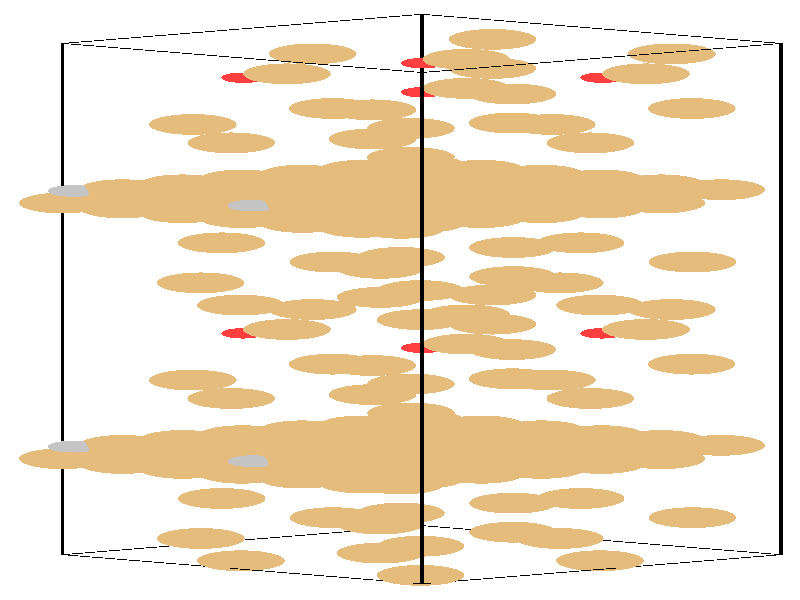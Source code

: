 #include "colors.inc"
#include "finish.inc"

global_settings {assumed_gamma 1 max_trace_level 6}
background {color White}
camera {orthographic
  right -24.13*x up 76.33*y
  direction 1.00*z
  location <0,0,50.00> look_at <0,0,0>}
light_source {<  2.00,   3.00,  40.00> color White
  area_light <0.70, 0, 0>, <0, 0.70, 0>, 3, 3
  adaptive 1 jitter}

#declare simple = finish {phong 0.7}
#declare pale = finish {ambient .5 diffuse .85 roughness .001 specular 0.200 }
#declare intermediate = finish {ambient 0.3 diffuse 0.6 specular 0.10 roughness 0.04 }
#declare vmd = finish {ambient .0 diffuse .65 phong 0.1 phong_size 40. specular 0.500 }
#declare jmol = finish {ambient .2 diffuse .6 specular 1 roughness .001 metallic}
#declare ase2 = finish {ambient 0.05 brilliance 3 diffuse 0.6 metallic specular 0.70 roughness 0.04 reflection 0.15}
#declare ase3 = finish {ambient .15 brilliance 2 diffuse .6 metallic specular 1. roughness .001 reflection .0}
#declare glass = finish {ambient .05 diffuse .3 specular 1. roughness .001}
#declare glass2 = finish {ambient .0 diffuse .3 specular 1. reflection .25 roughness .001}
#declare Rcell = 0.050;
#declare Rbond = 0.100;

#macro atom(LOC, R, COL, TRANS, FIN)
  sphere{LOC, R texture{pigment{color COL transmit TRANS} finish{FIN}}}
#end
#macro constrain(LOC, R, COL, TRANS FIN)
union{torus{R, Rcell rotate 45*z texture{pigment{color COL transmit TRANS} finish{FIN}}}
      torus{R, Rcell rotate -45*z texture{pigment{color COL transmit TRANS} finish{FIN}}}
      translate LOC}
#end

cylinder {<-10.17, -32.40, -33.83>, <  0.66, -36.11, -23.65>, Rcell pigment {Black}}
cylinder {<  0.66, -28.70, -44.00>, < 11.49, -32.40, -33.83>, Rcell pigment {Black}}
cylinder {<  0.66,  36.35, -20.33>, < 11.49,  32.64, -10.15>, Rcell pigment {Black}}
cylinder {<-10.17,  32.64, -10.15>, <  0.66,  28.94,   0.03>, Rcell pigment {Black}}
cylinder {<-10.17, -32.40, -33.83>, <  0.66, -28.70, -44.00>, Rcell pigment {Black}}
cylinder {<  0.66, -36.11, -23.65>, < 11.49, -32.40, -33.83>, Rcell pigment {Black}}
cylinder {<  0.66,  28.94,   0.03>, < 11.49,  32.64, -10.15>, Rcell pigment {Black}}
cylinder {<-10.17,  32.64, -10.15>, <  0.66,  36.35, -20.33>, Rcell pigment {Black}}
cylinder {<-10.17, -32.40, -33.83>, <-10.17,  32.64, -10.15>, Rcell pigment {Black}}
cylinder {<  0.66, -36.11, -23.65>, <  0.66,  28.94,   0.03>, Rcell pigment {Black}}
cylinder {< 11.49, -32.40, -33.83>, < 11.49,  32.64, -10.15>, Rcell pigment {Black}}
cylinder {<  0.66, -28.70, -44.00>, <  0.66,  36.35, -20.33>, Rcell pigment {Black}}
atom(<-10.17, -20.19, -29.38>, 1.32, rgb <0.78, 0.50, 0.20>, 0.0, ase3) // #0 
atom(< -8.37, -20.80, -27.68>, 1.32, rgb <0.78, 0.50, 0.20>, 0.0, ase3) // #1 
atom(< -6.56, -21.42, -25.99>, 1.32, rgb <0.78, 0.50, 0.20>, 0.0, ase3) // #2 
atom(< -8.37, -19.57, -31.08>, 1.32, rgb <0.78, 0.50, 0.20>, 0.0, ase3) // #3 
atom(< -6.56, -20.19, -29.38>, 1.32, rgb <0.78, 0.50, 0.20>, 0.0, ase3) // #4 
atom(< -4.76, -20.80, -27.68>, 1.32, rgb <0.78, 0.50, 0.20>, 0.0, ase3) // #5 
atom(< -6.56, -18.95, -32.77>, 1.32, rgb <0.78, 0.50, 0.20>, 0.0, ase3) // #6 
atom(< -4.76, -19.57, -31.08>, 1.32, rgb <0.78, 0.50, 0.20>, 0.0, ase3) // #7 
atom(< -2.95, -20.19, -29.38>, 1.32, rgb <0.78, 0.50, 0.20>, 0.0, ase3) // #8 
atom(< -8.37, -18.49, -28.76>, 1.32, rgb <0.78, 0.50, 0.20>, 0.0, ase3) // #9 
atom(< -6.56, -19.11, -27.07>, 1.32, rgb <0.78, 0.50, 0.20>, 0.0, ase3) // #10 
atom(< -4.76, -19.73, -25.37>, 1.32, rgb <0.78, 0.50, 0.20>, 0.0, ase3) // #11 
atom(< -6.56, -17.87, -30.46>, 1.32, rgb <0.78, 0.50, 0.20>, 0.0, ase3) // #12 
atom(< -4.76, -18.49, -28.76>, 1.32, rgb <0.78, 0.50, 0.20>, 0.0, ase3) // #13 
atom(< -2.95, -19.11, -27.07>, 1.32, rgb <0.78, 0.50, 0.20>, 0.0, ase3) // #14 
atom(< -4.76, -17.26, -32.15>, 1.32, rgb <0.78, 0.50, 0.20>, 0.0, ase3) // #15 
atom(< -2.95, -17.87, -30.46>, 1.32, rgb <0.78, 0.50, 0.20>, 0.0, ase3) // #16 
atom(< -1.14, -18.49, -28.76>, 1.32, rgb <0.78, 0.50, 0.20>, 0.0, ase3) // #17 
atom(<  3.41,   2.98, -14.54>, 1.32, rgb <0.78, 0.50, 0.20>, 0.0, ase3) // #18 
atom(< -0.83,  -8.34, -32.81>, 1.32, rgb <0.78, 0.50, 0.20>, 0.0, ase3) // #19 
atom(<  0.33, -10.68, -30.10>, 1.32, rgb <0.78, 0.50, 0.20>, 0.0, ase3) // #20 
atom(<  6.03,  -0.65, -18.01>, 1.32, rgb <0.78, 0.50, 0.20>, 0.0, ase3) // #21 
atom(<  2.00,  -5.61, -14.91>, 1.32, rgb <0.78, 0.50, 0.20>, 0.0, ase3) // #22 
atom(<  2.79,   0.64, -30.31>, 1.32, rgb <0.78, 0.50, 0.20>, 0.0, ase3) // #23 
atom(<  0.03,   9.12, -21.69>, 1.32, rgb <0.78, 0.50, 0.20>, 0.0, ase3) // #24 
atom(< -2.03,  -8.16, -26.78>, 1.32, rgb <0.78, 0.50, 0.20>, 0.0, ase3) // #25 
atom(< -0.59,   0.33, -12.44>, 1.32, rgb <0.78, 0.50, 0.20>, 0.0, ase3) // #26 
atom(< -4.73,  -4.24, -21.79>, 0.66, rgb <1.00, 0.05, 0.05>, 0.0, ase3) // #27 
atom(< -9.86, -18.67, -28.59>, 0.76, rgb <0.56, 0.56, 0.56>, 0.0, ase3) // #28 
atom(<-10.17,  12.34, -17.54>, 1.32, rgb <0.78, 0.50, 0.20>, 0.0, ase3) // #29 
atom(< -8.37,  11.72, -15.85>, 1.32, rgb <0.78, 0.50, 0.20>, 0.0, ase3) // #30 
atom(< -6.56,  11.10, -14.15>, 1.32, rgb <0.78, 0.50, 0.20>, 0.0, ase3) // #31 
atom(< -8.37,  12.95, -19.24>, 1.32, rgb <0.78, 0.50, 0.20>, 0.0, ase3) // #32 
atom(< -6.56,  12.34, -17.54>, 1.32, rgb <0.78, 0.50, 0.20>, 0.0, ase3) // #33 
atom(< -4.76,  11.72, -15.85>, 1.32, rgb <0.78, 0.50, 0.20>, 0.0, ase3) // #34 
atom(< -6.56,  13.57, -20.93>, 1.32, rgb <0.78, 0.50, 0.20>, 0.0, ase3) // #35 
atom(< -4.76,  12.95, -19.24>, 1.32, rgb <0.78, 0.50, 0.20>, 0.0, ase3) // #36 
atom(< -2.95,  12.34, -17.54>, 1.32, rgb <0.78, 0.50, 0.20>, 0.0, ase3) // #37 
atom(< -8.37,  14.03, -16.92>, 1.32, rgb <0.78, 0.50, 0.20>, 0.0, ase3) // #38 
atom(< -6.56,  13.41, -15.23>, 1.32, rgb <0.78, 0.50, 0.20>, 0.0, ase3) // #39 
atom(< -4.76,  12.80, -13.53>, 1.32, rgb <0.78, 0.50, 0.20>, 0.0, ase3) // #40 
atom(< -6.56,  14.65, -18.62>, 1.32, rgb <0.78, 0.50, 0.20>, 0.0, ase3) // #41 
atom(< -4.76,  14.03, -16.92>, 1.32, rgb <0.78, 0.50, 0.20>, 0.0, ase3) // #42 
atom(< -2.95,  13.41, -15.23>, 1.32, rgb <0.78, 0.50, 0.20>, 0.0, ase3) // #43 
atom(< -4.76,  15.27, -20.32>, 1.32, rgb <0.78, 0.50, 0.20>, 0.0, ase3) // #44 
atom(< -2.95,  14.65, -18.62>, 1.32, rgb <0.78, 0.50, 0.20>, 0.0, ase3) // #45 
atom(< -1.14,  14.03, -16.92>, 1.32, rgb <0.78, 0.50, 0.20>, 0.0, ase3) // #46 
atom(<  3.41, -29.54, -26.38>, 1.32, rgb <0.78, 0.50, 0.20>, 0.0, ase3) // #47 
atom(< -0.83,  24.19, -20.97>, 1.32, rgb <0.78, 0.50, 0.20>, 0.0, ase3) // #48 
atom(<  0.33,  21.84, -18.27>, 1.32, rgb <0.78, 0.50, 0.20>, 0.0, ase3) // #49 
atom(<  6.03, -33.17, -29.85>, 1.32, rgb <0.78, 0.50, 0.20>, 0.0, ase3) // #50 
atom(<  2.00,  26.92,  -3.07>, 1.32, rgb <0.78, 0.50, 0.20>, 0.0, ase3) // #51 
atom(<  2.79,  33.16, -18.47>, 1.32, rgb <0.78, 0.50, 0.20>, 0.0, ase3) // #52 
atom(<  0.03, -23.40, -33.53>, 1.32, rgb <0.78, 0.50, 0.20>, 0.0, ase3) // #53 
atom(< -2.03,  24.36, -14.94>, 1.32, rgb <0.78, 0.50, 0.20>, 0.0, ase3) // #54 
atom(< -0.59, -32.20, -24.27>, 1.32, rgb <0.78, 0.50, 0.20>, 0.0, ase3) // #55 
atom(< -4.73,  28.28,  -9.96>, 0.66, rgb <1.00, 0.05, 0.05>, 0.0, ase3) // #56 
atom(< -9.86,  13.86, -16.75>, 0.76, rgb <0.56, 0.56, 0.56>, 0.0, ase3) // #57 
atom(< -4.76, -18.33, -34.47>, 1.32, rgb <0.78, 0.50, 0.20>, 0.0, ase3) // #58 
atom(< -2.95, -18.95, -32.77>, 1.32, rgb <0.78, 0.50, 0.20>, 0.0, ase3) // #59 
atom(< -1.15, -19.57, -31.08>, 1.32, rgb <0.78, 0.50, 0.20>, 0.0, ase3) // #60 
atom(< -2.95, -17.72, -36.16>, 1.32, rgb <0.78, 0.50, 0.20>, 0.0, ase3) // #61 
atom(< -1.15, -18.33, -34.47>, 1.32, rgb <0.78, 0.50, 0.20>, 0.0, ase3) // #62 
atom(<  0.66, -18.95, -32.77>, 1.32, rgb <0.78, 0.50, 0.20>, 0.0, ase3) // #63 
atom(< -1.15, -17.10, -37.86>, 1.32, rgb <0.78, 0.50, 0.20>, 0.0, ase3) // #64 
atom(<  0.66, -17.72, -36.16>, 1.32, rgb <0.78, 0.50, 0.20>, 0.0, ase3) // #65 
atom(<  2.46, -18.33, -34.47>, 1.32, rgb <0.78, 0.50, 0.20>, 0.0, ase3) // #66 
atom(< -2.95, -16.64, -33.85>, 1.32, rgb <0.78, 0.50, 0.20>, 0.0, ase3) // #67 
atom(< -1.15, -17.26, -32.15>, 1.32, rgb <0.78, 0.50, 0.20>, 0.0, ase3) // #68 
atom(<  0.66, -17.87, -30.46>, 1.32, rgb <0.78, 0.50, 0.20>, 0.0, ase3) // #69 
atom(< -1.15, -16.02, -35.55>, 1.32, rgb <0.78, 0.50, 0.20>, 0.0, ase3) // #70 
atom(<  0.66, -16.64, -33.85>, 1.32, rgb <0.78, 0.50, 0.20>, 0.0, ase3) // #71 
atom(<  2.46, -17.26, -32.15>, 1.32, rgb <0.78, 0.50, 0.20>, 0.0, ase3) // #72 
atom(<  0.66, -15.40, -37.24>, 1.32, rgb <0.78, 0.50, 0.20>, 0.0, ase3) // #73 
atom(<  2.46, -16.02, -35.55>, 1.32, rgb <0.78, 0.50, 0.20>, 0.0, ase3) // #74 
atom(<  4.27, -16.64, -33.85>, 1.32, rgb <0.78, 0.50, 0.20>, 0.0, ase3) // #75 
atom(<  8.82,   4.83, -19.63>, 1.32, rgb <0.78, 0.50, 0.20>, 0.0, ase3) // #76 
atom(< -6.25, -10.19, -27.72>, 1.32, rgb <0.78, 0.50, 0.20>, 0.0, ase3) // #77 
atom(< -5.09, -12.53, -25.02>, 1.32, rgb <0.78, 0.50, 0.20>, 0.0, ase3) // #78 
atom(<  0.62,  -2.50, -12.92>, 1.32, rgb <0.78, 0.50, 0.20>, 0.0, ase3) // #79 
atom(<  7.42,  -3.75, -19.99>, 1.32, rgb <0.78, 0.50, 0.20>, 0.0, ase3) // #80 
atom(< -2.63,  -1.21, -25.22>, 1.32, rgb <0.78, 0.50, 0.20>, 0.0, ase3) // #81 
atom(< -5.38,   7.27, -16.60>, 1.32, rgb <0.78, 0.50, 0.20>, 0.0, ase3) // #82 
atom(<  3.39,  -6.31, -31.87>, 1.32, rgb <0.78, 0.50, 0.20>, 0.0, ase3) // #83 
atom(<  4.82,   2.18, -17.53>, 1.32, rgb <0.78, 0.50, 0.20>, 0.0, ase3) // #84 
atom(<  0.69,  -2.39, -26.88>, 0.66, rgb <1.00, 0.05, 0.05>, 0.0, ase3) // #85 
atom(< -4.44, -16.81, -33.67>, 0.76, rgb <0.56, 0.56, 0.56>, 0.0, ase3) // #86 
atom(< -4.76,  14.19, -22.63>, 1.32, rgb <0.78, 0.50, 0.20>, 0.0, ase3) // #87 
atom(< -2.95,  13.57, -20.93>, 1.32, rgb <0.78, 0.50, 0.20>, 0.0, ase3) // #88 
atom(< -1.15,  12.95, -19.24>, 1.32, rgb <0.78, 0.50, 0.20>, 0.0, ase3) // #89 
atom(< -2.95,  14.81, -24.33>, 1.32, rgb <0.78, 0.50, 0.20>, 0.0, ase3) // #90 
atom(< -1.15,  14.19, -22.63>, 1.32, rgb <0.78, 0.50, 0.20>, 0.0, ase3) // #91 
atom(<  0.66,  13.57, -20.93>, 1.32, rgb <0.78, 0.50, 0.20>, 0.0, ase3) // #92 
atom(< -1.15,  15.42, -26.02>, 1.32, rgb <0.78, 0.50, 0.20>, 0.0, ase3) // #93 
atom(<  0.66,  14.81, -24.33>, 1.32, rgb <0.78, 0.50, 0.20>, 0.0, ase3) // #94 
atom(<  2.46,  14.19, -22.63>, 1.32, rgb <0.78, 0.50, 0.20>, 0.0, ase3) // #95 
atom(< -2.95,  15.88, -22.01>, 1.32, rgb <0.78, 0.50, 0.20>, 0.0, ase3) // #96 
atom(< -1.15,  15.27, -20.32>, 1.32, rgb <0.78, 0.50, 0.20>, 0.0, ase3) // #97 
atom(<  0.66,  14.65, -18.62>, 1.32, rgb <0.78, 0.50, 0.20>, 0.0, ase3) // #98 
atom(< -1.15,  16.50, -23.71>, 1.32, rgb <0.78, 0.50, 0.20>, 0.0, ase3) // #99 
atom(<  0.66,  15.88, -22.01>, 1.32, rgb <0.78, 0.50, 0.20>, 0.0, ase3) // #100 
atom(<  2.46,  15.27, -20.32>, 1.32, rgb <0.78, 0.50, 0.20>, 0.0, ase3) // #101 
atom(<  0.66,  17.12, -25.41>, 1.32, rgb <0.78, 0.50, 0.20>, 0.0, ase3) // #102 
atom(<  2.46,  16.50, -23.71>, 1.32, rgb <0.78, 0.50, 0.20>, 0.0, ase3) // #103 
atom(<  4.27,  15.88, -22.01>, 1.32, rgb <0.78, 0.50, 0.20>, 0.0, ase3) // #104 
atom(<  8.82, -27.69, -31.47>, 1.32, rgb <0.78, 0.50, 0.20>, 0.0, ase3) // #105 
atom(< -6.25,  22.33, -15.88>, 1.32, rgb <0.78, 0.50, 0.20>, 0.0, ase3) // #106 
atom(< -5.09,  19.99, -13.18>, 1.32, rgb <0.78, 0.50, 0.20>, 0.0, ase3) // #107 
atom(<  0.62, -35.03, -24.76>, 1.32, rgb <0.78, 0.50, 0.20>, 0.0, ase3) // #108 
atom(<  7.42,  28.77,  -8.16>, 1.32, rgb <0.78, 0.50, 0.20>, 0.0, ase3) // #109 
atom(< -2.63,  31.31, -13.38>, 1.32, rgb <0.78, 0.50, 0.20>, 0.0, ase3) // #110 
atom(< -5.38, -25.25, -28.44>, 1.32, rgb <0.78, 0.50, 0.20>, 0.0, ase3) // #111 
atom(<  3.39,  26.21, -20.03>, 1.32, rgb <0.78, 0.50, 0.20>, 0.0, ase3) // #112 
atom(<  4.82, -30.34, -29.36>, 1.32, rgb <0.78, 0.50, 0.20>, 0.0, ase3) // #113 
atom(<  0.69,  30.13, -15.05>, 0.66, rgb <1.00, 0.05, 0.05>, 0.0, ase3) // #114 
atom(< -4.44,  15.71, -21.84>, 0.76, rgb <0.56, 0.56, 0.56>, 0.0, ase3) // #115 
atom(< -4.76, -22.04, -24.29>, 1.32, rgb <0.78, 0.50, 0.20>, 0.0, ase3) // #116 
atom(< -2.95, -22.66, -22.59>, 1.32, rgb <0.78, 0.50, 0.20>, 0.0, ase3) // #117 
atom(< -1.14, -23.27, -20.90>, 1.32, rgb <0.78, 0.50, 0.20>, 0.0, ase3) // #118 
atom(< -2.95, -21.42, -25.99>, 1.32, rgb <0.78, 0.50, 0.20>, 0.0, ase3) // #119 
atom(< -1.15, -22.04, -24.29>, 1.32, rgb <0.78, 0.50, 0.20>, 0.0, ase3) // #120 
atom(<  0.66, -22.66, -22.59>, 1.32, rgb <0.78, 0.50, 0.20>, 0.0, ase3) // #121 
atom(< -1.15, -20.80, -27.68>, 1.32, rgb <0.78, 0.50, 0.20>, 0.0, ase3) // #122 
atom(<  0.66, -21.42, -25.99>, 1.32, rgb <0.78, 0.50, 0.20>, 0.0, ase3) // #123 
atom(<  2.46, -22.04, -24.29>, 1.32, rgb <0.78, 0.50, 0.20>, 0.0, ase3) // #124 
atom(< -2.95, -20.34, -23.67>, 1.32, rgb <0.78, 0.50, 0.20>, 0.0, ase3) // #125 
atom(< -1.15, -20.96, -21.98>, 1.32, rgb <0.78, 0.50, 0.20>, 0.0, ase3) // #126 
atom(<  0.66, -21.58, -20.28>, 1.32, rgb <0.78, 0.50, 0.20>, 0.0, ase3) // #127 
atom(< -1.15, -19.73, -25.37>, 1.32, rgb <0.78, 0.50, 0.20>, 0.0, ase3) // #128 
atom(<  0.66, -20.34, -23.67>, 1.32, rgb <0.78, 0.50, 0.20>, 0.0, ase3) // #129 
atom(<  2.46, -20.96, -21.98>, 1.32, rgb <0.78, 0.50, 0.20>, 0.0, ase3) // #130 
atom(<  0.66, -19.11, -27.07>, 1.32, rgb <0.78, 0.50, 0.20>, 0.0, ase3) // #131 
atom(<  2.46, -19.73, -25.37>, 1.32, rgb <0.78, 0.50, 0.20>, 0.0, ase3) // #132 
atom(<  4.27, -20.34, -23.67>, 1.32, rgb <0.78, 0.50, 0.20>, 0.0, ase3) // #133 
atom(< -2.01,   4.83, -19.63>, 1.32, rgb <0.78, 0.50, 0.20>, 0.0, ase3) // #134 
atom(<  4.58, -10.19, -27.72>, 1.32, rgb <0.78, 0.50, 0.20>, 0.0, ase3) // #135 
atom(<  5.74, -12.53, -25.02>, 1.32, rgb <0.78, 0.50, 0.20>, 0.0, ase3) // #136 
atom(<  0.62,   1.20, -23.10>, 1.32, rgb <0.78, 0.50, 0.20>, 0.0, ase3) // #137 
atom(< -3.41,  -3.75, -19.99>, 1.32, rgb <0.78, 0.50, 0.20>, 0.0, ase3) // #138 
atom(<  8.20,  -1.21, -25.22>, 1.32, rgb <0.78, 0.50, 0.20>, 0.0, ase3) // #139 
atom(<  5.45,   7.27, -16.60>, 1.32, rgb <0.78, 0.50, 0.20>, 0.0, ase3) // #140 
atom(<  3.39, -10.02, -21.69>, 1.32, rgb <0.78, 0.50, 0.20>, 0.0, ase3) // #141 
atom(< -6.01,   2.18, -17.53>, 1.32, rgb <0.78, 0.50, 0.20>, 0.0, ase3) // #142 
atom(<  0.69,  -6.09, -16.71>, 0.66, rgb <1.00, 0.05, 0.05>, 0.0, ase3) // #143 
atom(< -4.44, -20.52, -23.50>, 0.76, rgb <0.56, 0.56, 0.56>, 0.0, ase3) // #144 
atom(< -4.76,  10.48, -12.45>, 1.32, rgb <0.78, 0.50, 0.20>, 0.0, ase3) // #145 
atom(< -2.95,   9.87, -10.76>, 1.32, rgb <0.78, 0.50, 0.20>, 0.0, ase3) // #146 
atom(< -1.14,   9.25,  -9.06>, 1.32, rgb <0.78, 0.50, 0.20>, 0.0, ase3) // #147 
atom(< -2.95,  11.10, -14.15>, 1.32, rgb <0.78, 0.50, 0.20>, 0.0, ase3) // #148 
atom(< -1.15,  10.48, -12.45>, 1.32, rgb <0.78, 0.50, 0.20>, 0.0, ase3) // #149 
atom(<  0.66,   9.87, -10.76>, 1.32, rgb <0.78, 0.50, 0.20>, 0.0, ase3) // #150 
atom(< -1.15,  11.72, -15.85>, 1.32, rgb <0.78, 0.50, 0.20>, 0.0, ase3) // #151 
atom(<  0.66,  11.10, -14.15>, 1.32, rgb <0.78, 0.50, 0.20>, 0.0, ase3) // #152 
atom(<  2.46,  10.48, -12.45>, 1.32, rgb <0.78, 0.50, 0.20>, 0.0, ase3) // #153 
atom(< -2.95,  12.18, -11.84>, 1.32, rgb <0.78, 0.50, 0.20>, 0.0, ase3) // #154 
atom(< -1.15,  11.56, -10.14>, 1.32, rgb <0.78, 0.50, 0.20>, 0.0, ase3) // #155 
atom(<  0.66,  10.95,  -8.44>, 1.32, rgb <0.78, 0.50, 0.20>, 0.0, ase3) // #156 
atom(< -1.15,  12.80, -13.53>, 1.32, rgb <0.78, 0.50, 0.20>, 0.0, ase3) // #157 
atom(<  0.66,  12.18, -11.84>, 1.32, rgb <0.78, 0.50, 0.20>, 0.0, ase3) // #158 
atom(<  2.46,  11.56, -10.14>, 1.32, rgb <0.78, 0.50, 0.20>, 0.0, ase3) // #159 
atom(<  0.66,  13.41, -15.23>, 1.32, rgb <0.78, 0.50, 0.20>, 0.0, ase3) // #160 
atom(<  2.46,  12.80, -13.53>, 1.32, rgb <0.78, 0.50, 0.20>, 0.0, ase3) // #161 
atom(<  4.27,  12.18, -11.84>, 1.32, rgb <0.78, 0.50, 0.20>, 0.0, ase3) // #162 
atom(< -2.01, -27.69, -31.47>, 1.32, rgb <0.78, 0.50, 0.20>, 0.0, ase3) // #163 
atom(<  4.58,  22.33, -15.88>, 1.32, rgb <0.78, 0.50, 0.20>, 0.0, ase3) // #164 
atom(<  5.74,  19.99, -13.18>, 1.32, rgb <0.78, 0.50, 0.20>, 0.0, ase3) // #165 
atom(<  0.62, -31.32, -34.94>, 1.32, rgb <0.78, 0.50, 0.20>, 0.0, ase3) // #166 
atom(< -3.41,  28.77,  -8.16>, 1.32, rgb <0.78, 0.50, 0.20>, 0.0, ase3) // #167 
atom(<  8.20,  31.31, -13.38>, 1.32, rgb <0.78, 0.50, 0.20>, 0.0, ase3) // #168 
atom(<  5.45, -25.25, -28.44>, 1.32, rgb <0.78, 0.50, 0.20>, 0.0, ase3) // #169 
atom(<  3.39,  22.51,  -9.86>, 1.32, rgb <0.78, 0.50, 0.20>, 0.0, ase3) // #170 
atom(< -6.01, -30.34, -29.36>, 1.32, rgb <0.78, 0.50, 0.20>, 0.0, ase3) // #171 
atom(<  0.69,  26.43,  -4.87>, 0.66, rgb <1.00, 0.05, 0.05>, 0.0, ase3) // #172 
atom(< -4.44,  12.00, -11.66>, 0.76, rgb <0.56, 0.56, 0.56>, 0.0, ase3) // #173 
atom(<  0.66, -20.19, -29.38>, 1.32, rgb <0.78, 0.50, 0.20>, 0.0, ase3) // #174 
atom(<  2.46, -20.80, -27.68>, 1.32, rgb <0.78, 0.50, 0.20>, 0.0, ase3) // #175 
atom(<  4.27, -21.42, -25.99>, 1.32, rgb <0.78, 0.50, 0.20>, 0.0, ase3) // #176 
atom(<  2.46, -19.57, -31.08>, 1.32, rgb <0.78, 0.50, 0.20>, 0.0, ase3) // #177 
atom(<  4.27, -20.19, -29.38>, 1.32, rgb <0.78, 0.50, 0.20>, 0.0, ase3) // #178 
atom(<  6.07, -20.80, -27.68>, 1.32, rgb <0.78, 0.50, 0.20>, 0.0, ase3) // #179 
atom(<  4.27, -18.95, -32.77>, 1.32, rgb <0.78, 0.50, 0.20>, 0.0, ase3) // #180 
atom(<  6.07, -19.57, -31.08>, 1.32, rgb <0.78, 0.50, 0.20>, 0.0, ase3) // #181 
atom(<  7.88, -20.19, -29.38>, 1.32, rgb <0.78, 0.50, 0.20>, 0.0, ase3) // #182 
atom(<  2.46, -18.49, -28.76>, 1.32, rgb <0.78, 0.50, 0.20>, 0.0, ase3) // #183 
atom(<  4.27, -19.11, -27.07>, 1.32, rgb <0.78, 0.50, 0.20>, 0.0, ase3) // #184 
atom(<  6.07, -19.73, -25.37>, 1.32, rgb <0.78, 0.50, 0.20>, 0.0, ase3) // #185 
atom(<  4.27, -17.87, -30.46>, 1.32, rgb <0.78, 0.50, 0.20>, 0.0, ase3) // #186 
atom(<  6.07, -18.49, -28.76>, 1.32, rgb <0.78, 0.50, 0.20>, 0.0, ase3) // #187 
atom(<  7.88, -19.11, -27.07>, 1.32, rgb <0.78, 0.50, 0.20>, 0.0, ase3) // #188 
atom(<  6.07, -17.26, -32.15>, 1.32, rgb <0.78, 0.50, 0.20>, 0.0, ase3) // #189 
atom(<  7.88, -17.87, -30.46>, 1.32, rgb <0.78, 0.50, 0.20>, 0.0, ase3) // #190 
atom(<  9.69, -18.49, -28.76>, 1.32, rgb <0.78, 0.50, 0.20>, 0.0, ase3) // #191 
atom(<  3.41,   6.68, -24.72>, 1.32, rgb <0.78, 0.50, 0.20>, 0.0, ase3) // #192 
atom(< -0.83, -12.04, -22.63>, 1.32, rgb <0.78, 0.50, 0.20>, 0.0, ase3) // #193 
atom(<  0.33, -14.38, -19.93>, 1.32, rgb <0.78, 0.50, 0.20>, 0.0, ase3) // #194 
atom(< -4.80,  -0.65, -18.01>, 1.32, rgb <0.78, 0.50, 0.20>, 0.0, ase3) // #195 
atom(<  2.00,  -1.90, -25.08>, 1.32, rgb <0.78, 0.50, 0.20>, 0.0, ase3) // #196 
atom(<  2.79,  -3.07, -20.13>, 1.32, rgb <0.78, 0.50, 0.20>, 0.0, ase3) // #197 
atom(<  0.03,   5.42, -11.51>, 1.32, rgb <0.78, 0.50, 0.20>, 0.0, ase3) // #198 
atom(<  8.80,  -8.16, -26.78>, 1.32, rgb <0.78, 0.50, 0.20>, 0.0, ase3) // #199 
atom(< -0.59,   4.03, -22.61>, 1.32, rgb <0.78, 0.50, 0.20>, 0.0, ase3) // #200 
atom(<  6.10,  -4.24, -21.79>, 0.66, rgb <1.00, 0.05, 0.05>, 0.0, ase3) // #201 
atom(<  0.97, -18.67, -28.59>, 0.76, rgb <0.56, 0.56, 0.56>, 0.0, ase3) // #202 
atom(<  0.66,  12.34, -17.54>, 1.32, rgb <0.78, 0.50, 0.20>, 0.0, ase3) // #203 
atom(<  2.46,  11.72, -15.85>, 1.32, rgb <0.78, 0.50, 0.20>, 0.0, ase3) // #204 
atom(<  4.27,  11.10, -14.15>, 1.32, rgb <0.78, 0.50, 0.20>, 0.0, ase3) // #205 
atom(<  2.46,  12.95, -19.24>, 1.32, rgb <0.78, 0.50, 0.20>, 0.0, ase3) // #206 
atom(<  4.27,  12.34, -17.54>, 1.32, rgb <0.78, 0.50, 0.20>, 0.0, ase3) // #207 
atom(<  6.07,  11.72, -15.85>, 1.32, rgb <0.78, 0.50, 0.20>, 0.0, ase3) // #208 
atom(<  4.27,  13.57, -20.93>, 1.32, rgb <0.78, 0.50, 0.20>, 0.0, ase3) // #209 
atom(<  6.07,  12.95, -19.24>, 1.32, rgb <0.78, 0.50, 0.20>, 0.0, ase3) // #210 
atom(<  7.88,  12.34, -17.54>, 1.32, rgb <0.78, 0.50, 0.20>, 0.0, ase3) // #211 
atom(<  2.46,  14.03, -16.92>, 1.32, rgb <0.78, 0.50, 0.20>, 0.0, ase3) // #212 
atom(<  4.27,  13.41, -15.23>, 1.32, rgb <0.78, 0.50, 0.20>, 0.0, ase3) // #213 
atom(<  6.07,  12.80, -13.53>, 1.32, rgb <0.78, 0.50, 0.20>, 0.0, ase3) // #214 
atom(<  4.27,  14.65, -18.62>, 1.32, rgb <0.78, 0.50, 0.20>, 0.0, ase3) // #215 
atom(<  6.07,  14.03, -16.92>, 1.32, rgb <0.78, 0.50, 0.20>, 0.0, ase3) // #216 
atom(<  7.88,  13.41, -15.23>, 1.32, rgb <0.78, 0.50, 0.20>, 0.0, ase3) // #217 
atom(<  6.07,  15.27, -20.32>, 1.32, rgb <0.78, 0.50, 0.20>, 0.0, ase3) // #218 
atom(<  7.88,  14.65, -18.62>, 1.32, rgb <0.78, 0.50, 0.20>, 0.0, ase3) // #219 
atom(<  9.69,  14.03, -16.92>, 1.32, rgb <0.78, 0.50, 0.20>, 0.0, ase3) // #220 
atom(<  3.41, -25.84, -36.56>, 1.32, rgb <0.78, 0.50, 0.20>, 0.0, ase3) // #221 
atom(< -0.83,  20.48, -10.80>, 1.32, rgb <0.78, 0.50, 0.20>, 0.0, ase3) // #222 
atom(<  0.33,  18.14,  -8.09>, 1.32, rgb <0.78, 0.50, 0.20>, 0.0, ase3) // #223 
atom(< -4.80, -33.17, -29.85>, 1.32, rgb <0.78, 0.50, 0.20>, 0.0, ase3) // #224 
atom(<  2.00,  30.62, -13.24>, 1.32, rgb <0.78, 0.50, 0.20>, 0.0, ase3) // #225 
atom(<  2.79,  29.46,  -8.30>, 1.32, rgb <0.78, 0.50, 0.20>, 0.0, ase3) // #226 
atom(<  0.03, -27.11, -23.35>, 1.32, rgb <0.78, 0.50, 0.20>, 0.0, ase3) // #227 
atom(<  8.80,  24.36, -14.94>, 1.32, rgb <0.78, 0.50, 0.20>, 0.0, ase3) // #228 
atom(< -0.59, -28.49, -34.45>, 1.32, rgb <0.78, 0.50, 0.20>, 0.0, ase3) // #229 
atom(<  6.10,  28.28,  -9.96>, 0.66, rgb <1.00, 0.05, 0.05>, 0.0, ase3) // #230 
atom(<  0.97,  13.86, -16.75>, 0.76, rgb <0.56, 0.56, 0.56>, 0.0, ase3) // #231 
